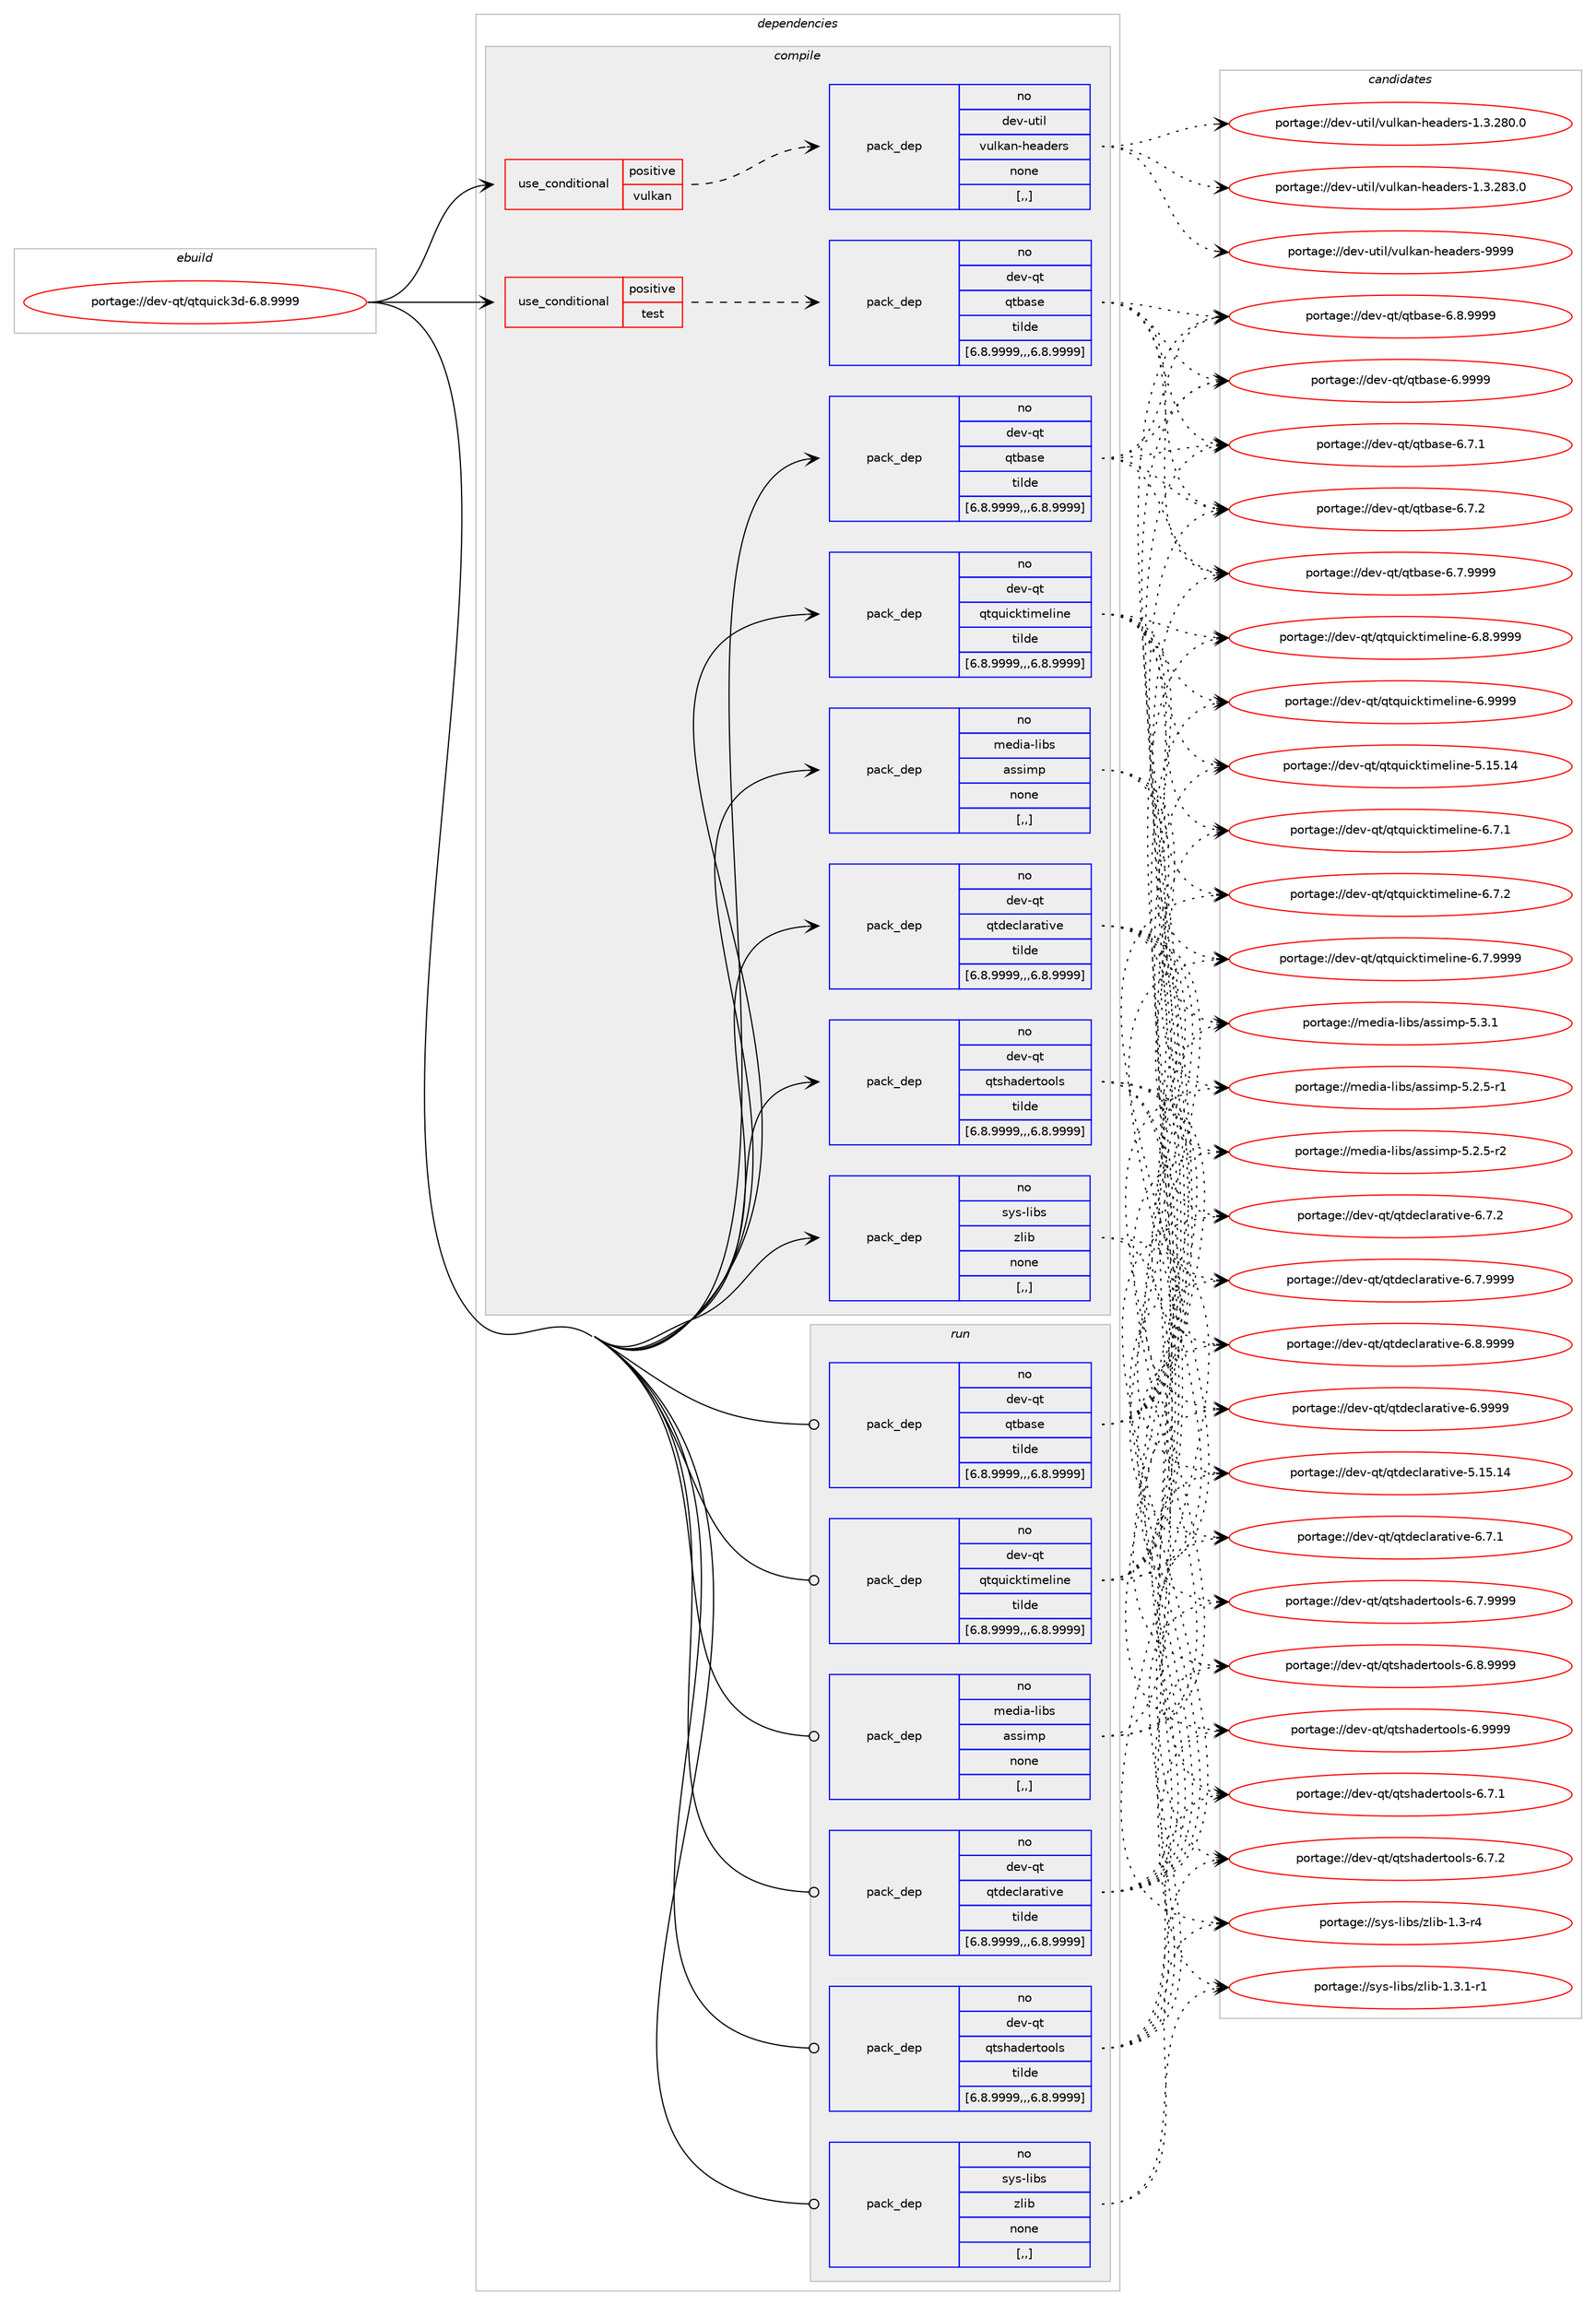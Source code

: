 digraph prolog {

# *************
# Graph options
# *************

newrank=true;
concentrate=true;
compound=true;
graph [rankdir=LR,fontname=Helvetica,fontsize=10,ranksep=1.5];#, ranksep=2.5, nodesep=0.2];
edge  [arrowhead=vee];
node  [fontname=Helvetica,fontsize=10];

# **********
# The ebuild
# **********

subgraph cluster_leftcol {
color=gray;
rank=same;
label=<<i>ebuild</i>>;
id [label="portage://dev-qt/qtquick3d-6.8.9999", color=red, width=4, href="../dev-qt/qtquick3d-6.8.9999.svg"];
}

# ****************
# The dependencies
# ****************

subgraph cluster_midcol {
color=gray;
label=<<i>dependencies</i>>;
subgraph cluster_compile {
fillcolor="#eeeeee";
style=filled;
label=<<i>compile</i>>;
subgraph cond41010 {
dependency166405 [label=<<TABLE BORDER="0" CELLBORDER="1" CELLSPACING="0" CELLPADDING="4"><TR><TD ROWSPAN="3" CELLPADDING="10">use_conditional</TD></TR><TR><TD>positive</TD></TR><TR><TD>test</TD></TR></TABLE>>, shape=none, color=red];
subgraph pack124155 {
dependency166406 [label=<<TABLE BORDER="0" CELLBORDER="1" CELLSPACING="0" CELLPADDING="4" WIDTH="220"><TR><TD ROWSPAN="6" CELLPADDING="30">pack_dep</TD></TR><TR><TD WIDTH="110">no</TD></TR><TR><TD>dev-qt</TD></TR><TR><TD>qtbase</TD></TR><TR><TD>tilde</TD></TR><TR><TD>[6.8.9999,,,6.8.9999]</TD></TR></TABLE>>, shape=none, color=blue];
}
dependency166405:e -> dependency166406:w [weight=20,style="dashed",arrowhead="vee"];
}
id:e -> dependency166405:w [weight=20,style="solid",arrowhead="vee"];
subgraph cond41011 {
dependency166407 [label=<<TABLE BORDER="0" CELLBORDER="1" CELLSPACING="0" CELLPADDING="4"><TR><TD ROWSPAN="3" CELLPADDING="10">use_conditional</TD></TR><TR><TD>positive</TD></TR><TR><TD>vulkan</TD></TR></TABLE>>, shape=none, color=red];
subgraph pack124156 {
dependency166408 [label=<<TABLE BORDER="0" CELLBORDER="1" CELLSPACING="0" CELLPADDING="4" WIDTH="220"><TR><TD ROWSPAN="6" CELLPADDING="30">pack_dep</TD></TR><TR><TD WIDTH="110">no</TD></TR><TR><TD>dev-util</TD></TR><TR><TD>vulkan-headers</TD></TR><TR><TD>none</TD></TR><TR><TD>[,,]</TD></TR></TABLE>>, shape=none, color=blue];
}
dependency166407:e -> dependency166408:w [weight=20,style="dashed",arrowhead="vee"];
}
id:e -> dependency166407:w [weight=20,style="solid",arrowhead="vee"];
subgraph pack124157 {
dependency166409 [label=<<TABLE BORDER="0" CELLBORDER="1" CELLSPACING="0" CELLPADDING="4" WIDTH="220"><TR><TD ROWSPAN="6" CELLPADDING="30">pack_dep</TD></TR><TR><TD WIDTH="110">no</TD></TR><TR><TD>dev-qt</TD></TR><TR><TD>qtbase</TD></TR><TR><TD>tilde</TD></TR><TR><TD>[6.8.9999,,,6.8.9999]</TD></TR></TABLE>>, shape=none, color=blue];
}
id:e -> dependency166409:w [weight=20,style="solid",arrowhead="vee"];
subgraph pack124158 {
dependency166410 [label=<<TABLE BORDER="0" CELLBORDER="1" CELLSPACING="0" CELLPADDING="4" WIDTH="220"><TR><TD ROWSPAN="6" CELLPADDING="30">pack_dep</TD></TR><TR><TD WIDTH="110">no</TD></TR><TR><TD>dev-qt</TD></TR><TR><TD>qtdeclarative</TD></TR><TR><TD>tilde</TD></TR><TR><TD>[6.8.9999,,,6.8.9999]</TD></TR></TABLE>>, shape=none, color=blue];
}
id:e -> dependency166410:w [weight=20,style="solid",arrowhead="vee"];
subgraph pack124159 {
dependency166411 [label=<<TABLE BORDER="0" CELLBORDER="1" CELLSPACING="0" CELLPADDING="4" WIDTH="220"><TR><TD ROWSPAN="6" CELLPADDING="30">pack_dep</TD></TR><TR><TD WIDTH="110">no</TD></TR><TR><TD>dev-qt</TD></TR><TR><TD>qtquicktimeline</TD></TR><TR><TD>tilde</TD></TR><TR><TD>[6.8.9999,,,6.8.9999]</TD></TR></TABLE>>, shape=none, color=blue];
}
id:e -> dependency166411:w [weight=20,style="solid",arrowhead="vee"];
subgraph pack124160 {
dependency166412 [label=<<TABLE BORDER="0" CELLBORDER="1" CELLSPACING="0" CELLPADDING="4" WIDTH="220"><TR><TD ROWSPAN="6" CELLPADDING="30">pack_dep</TD></TR><TR><TD WIDTH="110">no</TD></TR><TR><TD>dev-qt</TD></TR><TR><TD>qtshadertools</TD></TR><TR><TD>tilde</TD></TR><TR><TD>[6.8.9999,,,6.8.9999]</TD></TR></TABLE>>, shape=none, color=blue];
}
id:e -> dependency166412:w [weight=20,style="solid",arrowhead="vee"];
subgraph pack124161 {
dependency166413 [label=<<TABLE BORDER="0" CELLBORDER="1" CELLSPACING="0" CELLPADDING="4" WIDTH="220"><TR><TD ROWSPAN="6" CELLPADDING="30">pack_dep</TD></TR><TR><TD WIDTH="110">no</TD></TR><TR><TD>media-libs</TD></TR><TR><TD>assimp</TD></TR><TR><TD>none</TD></TR><TR><TD>[,,]</TD></TR></TABLE>>, shape=none, color=blue];
}
id:e -> dependency166413:w [weight=20,style="solid",arrowhead="vee"];
subgraph pack124162 {
dependency166414 [label=<<TABLE BORDER="0" CELLBORDER="1" CELLSPACING="0" CELLPADDING="4" WIDTH="220"><TR><TD ROWSPAN="6" CELLPADDING="30">pack_dep</TD></TR><TR><TD WIDTH="110">no</TD></TR><TR><TD>sys-libs</TD></TR><TR><TD>zlib</TD></TR><TR><TD>none</TD></TR><TR><TD>[,,]</TD></TR></TABLE>>, shape=none, color=blue];
}
id:e -> dependency166414:w [weight=20,style="solid",arrowhead="vee"];
}
subgraph cluster_compileandrun {
fillcolor="#eeeeee";
style=filled;
label=<<i>compile and run</i>>;
}
subgraph cluster_run {
fillcolor="#eeeeee";
style=filled;
label=<<i>run</i>>;
subgraph pack124163 {
dependency166415 [label=<<TABLE BORDER="0" CELLBORDER="1" CELLSPACING="0" CELLPADDING="4" WIDTH="220"><TR><TD ROWSPAN="6" CELLPADDING="30">pack_dep</TD></TR><TR><TD WIDTH="110">no</TD></TR><TR><TD>dev-qt</TD></TR><TR><TD>qtbase</TD></TR><TR><TD>tilde</TD></TR><TR><TD>[6.8.9999,,,6.8.9999]</TD></TR></TABLE>>, shape=none, color=blue];
}
id:e -> dependency166415:w [weight=20,style="solid",arrowhead="odot"];
subgraph pack124164 {
dependency166416 [label=<<TABLE BORDER="0" CELLBORDER="1" CELLSPACING="0" CELLPADDING="4" WIDTH="220"><TR><TD ROWSPAN="6" CELLPADDING="30">pack_dep</TD></TR><TR><TD WIDTH="110">no</TD></TR><TR><TD>dev-qt</TD></TR><TR><TD>qtdeclarative</TD></TR><TR><TD>tilde</TD></TR><TR><TD>[6.8.9999,,,6.8.9999]</TD></TR></TABLE>>, shape=none, color=blue];
}
id:e -> dependency166416:w [weight=20,style="solid",arrowhead="odot"];
subgraph pack124165 {
dependency166417 [label=<<TABLE BORDER="0" CELLBORDER="1" CELLSPACING="0" CELLPADDING="4" WIDTH="220"><TR><TD ROWSPAN="6" CELLPADDING="30">pack_dep</TD></TR><TR><TD WIDTH="110">no</TD></TR><TR><TD>dev-qt</TD></TR><TR><TD>qtquicktimeline</TD></TR><TR><TD>tilde</TD></TR><TR><TD>[6.8.9999,,,6.8.9999]</TD></TR></TABLE>>, shape=none, color=blue];
}
id:e -> dependency166417:w [weight=20,style="solid",arrowhead="odot"];
subgraph pack124166 {
dependency166418 [label=<<TABLE BORDER="0" CELLBORDER="1" CELLSPACING="0" CELLPADDING="4" WIDTH="220"><TR><TD ROWSPAN="6" CELLPADDING="30">pack_dep</TD></TR><TR><TD WIDTH="110">no</TD></TR><TR><TD>dev-qt</TD></TR><TR><TD>qtshadertools</TD></TR><TR><TD>tilde</TD></TR><TR><TD>[6.8.9999,,,6.8.9999]</TD></TR></TABLE>>, shape=none, color=blue];
}
id:e -> dependency166418:w [weight=20,style="solid",arrowhead="odot"];
subgraph pack124167 {
dependency166419 [label=<<TABLE BORDER="0" CELLBORDER="1" CELLSPACING="0" CELLPADDING="4" WIDTH="220"><TR><TD ROWSPAN="6" CELLPADDING="30">pack_dep</TD></TR><TR><TD WIDTH="110">no</TD></TR><TR><TD>media-libs</TD></TR><TR><TD>assimp</TD></TR><TR><TD>none</TD></TR><TR><TD>[,,]</TD></TR></TABLE>>, shape=none, color=blue];
}
id:e -> dependency166419:w [weight=20,style="solid",arrowhead="odot"];
subgraph pack124168 {
dependency166420 [label=<<TABLE BORDER="0" CELLBORDER="1" CELLSPACING="0" CELLPADDING="4" WIDTH="220"><TR><TD ROWSPAN="6" CELLPADDING="30">pack_dep</TD></TR><TR><TD WIDTH="110">no</TD></TR><TR><TD>sys-libs</TD></TR><TR><TD>zlib</TD></TR><TR><TD>none</TD></TR><TR><TD>[,,]</TD></TR></TABLE>>, shape=none, color=blue];
}
id:e -> dependency166420:w [weight=20,style="solid",arrowhead="odot"];
}
}

# **************
# The candidates
# **************

subgraph cluster_choices {
rank=same;
color=gray;
label=<<i>candidates</i>>;

subgraph choice124155 {
color=black;
nodesep=1;
choice10010111845113116471131169897115101455446554649 [label="portage://dev-qt/qtbase-6.7.1", color=red, width=4,href="../dev-qt/qtbase-6.7.1.svg"];
choice10010111845113116471131169897115101455446554650 [label="portage://dev-qt/qtbase-6.7.2", color=red, width=4,href="../dev-qt/qtbase-6.7.2.svg"];
choice10010111845113116471131169897115101455446554657575757 [label="portage://dev-qt/qtbase-6.7.9999", color=red, width=4,href="../dev-qt/qtbase-6.7.9999.svg"];
choice10010111845113116471131169897115101455446564657575757 [label="portage://dev-qt/qtbase-6.8.9999", color=red, width=4,href="../dev-qt/qtbase-6.8.9999.svg"];
choice1001011184511311647113116989711510145544657575757 [label="portage://dev-qt/qtbase-6.9999", color=red, width=4,href="../dev-qt/qtbase-6.9999.svg"];
dependency166406:e -> choice10010111845113116471131169897115101455446554649:w [style=dotted,weight="100"];
dependency166406:e -> choice10010111845113116471131169897115101455446554650:w [style=dotted,weight="100"];
dependency166406:e -> choice10010111845113116471131169897115101455446554657575757:w [style=dotted,weight="100"];
dependency166406:e -> choice10010111845113116471131169897115101455446564657575757:w [style=dotted,weight="100"];
dependency166406:e -> choice1001011184511311647113116989711510145544657575757:w [style=dotted,weight="100"];
}
subgraph choice124156 {
color=black;
nodesep=1;
choice100101118451171161051084711811710810797110451041019710010111411545494651465056484648 [label="portage://dev-util/vulkan-headers-1.3.280.0", color=red, width=4,href="../dev-util/vulkan-headers-1.3.280.0.svg"];
choice100101118451171161051084711811710810797110451041019710010111411545494651465056514648 [label="portage://dev-util/vulkan-headers-1.3.283.0", color=red, width=4,href="../dev-util/vulkan-headers-1.3.283.0.svg"];
choice10010111845117116105108471181171081079711045104101971001011141154557575757 [label="portage://dev-util/vulkan-headers-9999", color=red, width=4,href="../dev-util/vulkan-headers-9999.svg"];
dependency166408:e -> choice100101118451171161051084711811710810797110451041019710010111411545494651465056484648:w [style=dotted,weight="100"];
dependency166408:e -> choice100101118451171161051084711811710810797110451041019710010111411545494651465056514648:w [style=dotted,weight="100"];
dependency166408:e -> choice10010111845117116105108471181171081079711045104101971001011141154557575757:w [style=dotted,weight="100"];
}
subgraph choice124157 {
color=black;
nodesep=1;
choice10010111845113116471131169897115101455446554649 [label="portage://dev-qt/qtbase-6.7.1", color=red, width=4,href="../dev-qt/qtbase-6.7.1.svg"];
choice10010111845113116471131169897115101455446554650 [label="portage://dev-qt/qtbase-6.7.2", color=red, width=4,href="../dev-qt/qtbase-6.7.2.svg"];
choice10010111845113116471131169897115101455446554657575757 [label="portage://dev-qt/qtbase-6.7.9999", color=red, width=4,href="../dev-qt/qtbase-6.7.9999.svg"];
choice10010111845113116471131169897115101455446564657575757 [label="portage://dev-qt/qtbase-6.8.9999", color=red, width=4,href="../dev-qt/qtbase-6.8.9999.svg"];
choice1001011184511311647113116989711510145544657575757 [label="portage://dev-qt/qtbase-6.9999", color=red, width=4,href="../dev-qt/qtbase-6.9999.svg"];
dependency166409:e -> choice10010111845113116471131169897115101455446554649:w [style=dotted,weight="100"];
dependency166409:e -> choice10010111845113116471131169897115101455446554650:w [style=dotted,weight="100"];
dependency166409:e -> choice10010111845113116471131169897115101455446554657575757:w [style=dotted,weight="100"];
dependency166409:e -> choice10010111845113116471131169897115101455446564657575757:w [style=dotted,weight="100"];
dependency166409:e -> choice1001011184511311647113116989711510145544657575757:w [style=dotted,weight="100"];
}
subgraph choice124158 {
color=black;
nodesep=1;
choice10010111845113116471131161001019910897114971161051181014553464953464952 [label="portage://dev-qt/qtdeclarative-5.15.14", color=red, width=4,href="../dev-qt/qtdeclarative-5.15.14.svg"];
choice1001011184511311647113116100101991089711497116105118101455446554649 [label="portage://dev-qt/qtdeclarative-6.7.1", color=red, width=4,href="../dev-qt/qtdeclarative-6.7.1.svg"];
choice1001011184511311647113116100101991089711497116105118101455446554650 [label="portage://dev-qt/qtdeclarative-6.7.2", color=red, width=4,href="../dev-qt/qtdeclarative-6.7.2.svg"];
choice1001011184511311647113116100101991089711497116105118101455446554657575757 [label="portage://dev-qt/qtdeclarative-6.7.9999", color=red, width=4,href="../dev-qt/qtdeclarative-6.7.9999.svg"];
choice1001011184511311647113116100101991089711497116105118101455446564657575757 [label="portage://dev-qt/qtdeclarative-6.8.9999", color=red, width=4,href="../dev-qt/qtdeclarative-6.8.9999.svg"];
choice100101118451131164711311610010199108971149711610511810145544657575757 [label="portage://dev-qt/qtdeclarative-6.9999", color=red, width=4,href="../dev-qt/qtdeclarative-6.9999.svg"];
dependency166410:e -> choice10010111845113116471131161001019910897114971161051181014553464953464952:w [style=dotted,weight="100"];
dependency166410:e -> choice1001011184511311647113116100101991089711497116105118101455446554649:w [style=dotted,weight="100"];
dependency166410:e -> choice1001011184511311647113116100101991089711497116105118101455446554650:w [style=dotted,weight="100"];
dependency166410:e -> choice1001011184511311647113116100101991089711497116105118101455446554657575757:w [style=dotted,weight="100"];
dependency166410:e -> choice1001011184511311647113116100101991089711497116105118101455446564657575757:w [style=dotted,weight="100"];
dependency166410:e -> choice100101118451131164711311610010199108971149711610511810145544657575757:w [style=dotted,weight="100"];
}
subgraph choice124159 {
color=black;
nodesep=1;
choice1001011184511311647113116113117105991071161051091011081051101014553464953464952 [label="portage://dev-qt/qtquicktimeline-5.15.14", color=red, width=4,href="../dev-qt/qtquicktimeline-5.15.14.svg"];
choice100101118451131164711311611311710599107116105109101108105110101455446554649 [label="portage://dev-qt/qtquicktimeline-6.7.1", color=red, width=4,href="../dev-qt/qtquicktimeline-6.7.1.svg"];
choice100101118451131164711311611311710599107116105109101108105110101455446554650 [label="portage://dev-qt/qtquicktimeline-6.7.2", color=red, width=4,href="../dev-qt/qtquicktimeline-6.7.2.svg"];
choice100101118451131164711311611311710599107116105109101108105110101455446554657575757 [label="portage://dev-qt/qtquicktimeline-6.7.9999", color=red, width=4,href="../dev-qt/qtquicktimeline-6.7.9999.svg"];
choice100101118451131164711311611311710599107116105109101108105110101455446564657575757 [label="portage://dev-qt/qtquicktimeline-6.8.9999", color=red, width=4,href="../dev-qt/qtquicktimeline-6.8.9999.svg"];
choice10010111845113116471131161131171059910711610510910110810511010145544657575757 [label="portage://dev-qt/qtquicktimeline-6.9999", color=red, width=4,href="../dev-qt/qtquicktimeline-6.9999.svg"];
dependency166411:e -> choice1001011184511311647113116113117105991071161051091011081051101014553464953464952:w [style=dotted,weight="100"];
dependency166411:e -> choice100101118451131164711311611311710599107116105109101108105110101455446554649:w [style=dotted,weight="100"];
dependency166411:e -> choice100101118451131164711311611311710599107116105109101108105110101455446554650:w [style=dotted,weight="100"];
dependency166411:e -> choice100101118451131164711311611311710599107116105109101108105110101455446554657575757:w [style=dotted,weight="100"];
dependency166411:e -> choice100101118451131164711311611311710599107116105109101108105110101455446564657575757:w [style=dotted,weight="100"];
dependency166411:e -> choice10010111845113116471131161131171059910711610510910110810511010145544657575757:w [style=dotted,weight="100"];
}
subgraph choice124160 {
color=black;
nodesep=1;
choice100101118451131164711311611510497100101114116111111108115455446554649 [label="portage://dev-qt/qtshadertools-6.7.1", color=red, width=4,href="../dev-qt/qtshadertools-6.7.1.svg"];
choice100101118451131164711311611510497100101114116111111108115455446554650 [label="portage://dev-qt/qtshadertools-6.7.2", color=red, width=4,href="../dev-qt/qtshadertools-6.7.2.svg"];
choice100101118451131164711311611510497100101114116111111108115455446554657575757 [label="portage://dev-qt/qtshadertools-6.7.9999", color=red, width=4,href="../dev-qt/qtshadertools-6.7.9999.svg"];
choice100101118451131164711311611510497100101114116111111108115455446564657575757 [label="portage://dev-qt/qtshadertools-6.8.9999", color=red, width=4,href="../dev-qt/qtshadertools-6.8.9999.svg"];
choice10010111845113116471131161151049710010111411611111110811545544657575757 [label="portage://dev-qt/qtshadertools-6.9999", color=red, width=4,href="../dev-qt/qtshadertools-6.9999.svg"];
dependency166412:e -> choice100101118451131164711311611510497100101114116111111108115455446554649:w [style=dotted,weight="100"];
dependency166412:e -> choice100101118451131164711311611510497100101114116111111108115455446554650:w [style=dotted,weight="100"];
dependency166412:e -> choice100101118451131164711311611510497100101114116111111108115455446554657575757:w [style=dotted,weight="100"];
dependency166412:e -> choice100101118451131164711311611510497100101114116111111108115455446564657575757:w [style=dotted,weight="100"];
dependency166412:e -> choice10010111845113116471131161151049710010111411611111110811545544657575757:w [style=dotted,weight="100"];
}
subgraph choice124161 {
color=black;
nodesep=1;
choice10910110010597451081059811547971151151051091124553465046534511449 [label="portage://media-libs/assimp-5.2.5-r1", color=red, width=4,href="../media-libs/assimp-5.2.5-r1.svg"];
choice10910110010597451081059811547971151151051091124553465046534511450 [label="portage://media-libs/assimp-5.2.5-r2", color=red, width=4,href="../media-libs/assimp-5.2.5-r2.svg"];
choice1091011001059745108105981154797115115105109112455346514649 [label="portage://media-libs/assimp-5.3.1", color=red, width=4,href="../media-libs/assimp-5.3.1.svg"];
dependency166413:e -> choice10910110010597451081059811547971151151051091124553465046534511449:w [style=dotted,weight="100"];
dependency166413:e -> choice10910110010597451081059811547971151151051091124553465046534511450:w [style=dotted,weight="100"];
dependency166413:e -> choice1091011001059745108105981154797115115105109112455346514649:w [style=dotted,weight="100"];
}
subgraph choice124162 {
color=black;
nodesep=1;
choice11512111545108105981154712210810598454946514511452 [label="portage://sys-libs/zlib-1.3-r4", color=red, width=4,href="../sys-libs/zlib-1.3-r4.svg"];
choice115121115451081059811547122108105984549465146494511449 [label="portage://sys-libs/zlib-1.3.1-r1", color=red, width=4,href="../sys-libs/zlib-1.3.1-r1.svg"];
dependency166414:e -> choice11512111545108105981154712210810598454946514511452:w [style=dotted,weight="100"];
dependency166414:e -> choice115121115451081059811547122108105984549465146494511449:w [style=dotted,weight="100"];
}
subgraph choice124163 {
color=black;
nodesep=1;
choice10010111845113116471131169897115101455446554649 [label="portage://dev-qt/qtbase-6.7.1", color=red, width=4,href="../dev-qt/qtbase-6.7.1.svg"];
choice10010111845113116471131169897115101455446554650 [label="portage://dev-qt/qtbase-6.7.2", color=red, width=4,href="../dev-qt/qtbase-6.7.2.svg"];
choice10010111845113116471131169897115101455446554657575757 [label="portage://dev-qt/qtbase-6.7.9999", color=red, width=4,href="../dev-qt/qtbase-6.7.9999.svg"];
choice10010111845113116471131169897115101455446564657575757 [label="portage://dev-qt/qtbase-6.8.9999", color=red, width=4,href="../dev-qt/qtbase-6.8.9999.svg"];
choice1001011184511311647113116989711510145544657575757 [label="portage://dev-qt/qtbase-6.9999", color=red, width=4,href="../dev-qt/qtbase-6.9999.svg"];
dependency166415:e -> choice10010111845113116471131169897115101455446554649:w [style=dotted,weight="100"];
dependency166415:e -> choice10010111845113116471131169897115101455446554650:w [style=dotted,weight="100"];
dependency166415:e -> choice10010111845113116471131169897115101455446554657575757:w [style=dotted,weight="100"];
dependency166415:e -> choice10010111845113116471131169897115101455446564657575757:w [style=dotted,weight="100"];
dependency166415:e -> choice1001011184511311647113116989711510145544657575757:w [style=dotted,weight="100"];
}
subgraph choice124164 {
color=black;
nodesep=1;
choice10010111845113116471131161001019910897114971161051181014553464953464952 [label="portage://dev-qt/qtdeclarative-5.15.14", color=red, width=4,href="../dev-qt/qtdeclarative-5.15.14.svg"];
choice1001011184511311647113116100101991089711497116105118101455446554649 [label="portage://dev-qt/qtdeclarative-6.7.1", color=red, width=4,href="../dev-qt/qtdeclarative-6.7.1.svg"];
choice1001011184511311647113116100101991089711497116105118101455446554650 [label="portage://dev-qt/qtdeclarative-6.7.2", color=red, width=4,href="../dev-qt/qtdeclarative-6.7.2.svg"];
choice1001011184511311647113116100101991089711497116105118101455446554657575757 [label="portage://dev-qt/qtdeclarative-6.7.9999", color=red, width=4,href="../dev-qt/qtdeclarative-6.7.9999.svg"];
choice1001011184511311647113116100101991089711497116105118101455446564657575757 [label="portage://dev-qt/qtdeclarative-6.8.9999", color=red, width=4,href="../dev-qt/qtdeclarative-6.8.9999.svg"];
choice100101118451131164711311610010199108971149711610511810145544657575757 [label="portage://dev-qt/qtdeclarative-6.9999", color=red, width=4,href="../dev-qt/qtdeclarative-6.9999.svg"];
dependency166416:e -> choice10010111845113116471131161001019910897114971161051181014553464953464952:w [style=dotted,weight="100"];
dependency166416:e -> choice1001011184511311647113116100101991089711497116105118101455446554649:w [style=dotted,weight="100"];
dependency166416:e -> choice1001011184511311647113116100101991089711497116105118101455446554650:w [style=dotted,weight="100"];
dependency166416:e -> choice1001011184511311647113116100101991089711497116105118101455446554657575757:w [style=dotted,weight="100"];
dependency166416:e -> choice1001011184511311647113116100101991089711497116105118101455446564657575757:w [style=dotted,weight="100"];
dependency166416:e -> choice100101118451131164711311610010199108971149711610511810145544657575757:w [style=dotted,weight="100"];
}
subgraph choice124165 {
color=black;
nodesep=1;
choice1001011184511311647113116113117105991071161051091011081051101014553464953464952 [label="portage://dev-qt/qtquicktimeline-5.15.14", color=red, width=4,href="../dev-qt/qtquicktimeline-5.15.14.svg"];
choice100101118451131164711311611311710599107116105109101108105110101455446554649 [label="portage://dev-qt/qtquicktimeline-6.7.1", color=red, width=4,href="../dev-qt/qtquicktimeline-6.7.1.svg"];
choice100101118451131164711311611311710599107116105109101108105110101455446554650 [label="portage://dev-qt/qtquicktimeline-6.7.2", color=red, width=4,href="../dev-qt/qtquicktimeline-6.7.2.svg"];
choice100101118451131164711311611311710599107116105109101108105110101455446554657575757 [label="portage://dev-qt/qtquicktimeline-6.7.9999", color=red, width=4,href="../dev-qt/qtquicktimeline-6.7.9999.svg"];
choice100101118451131164711311611311710599107116105109101108105110101455446564657575757 [label="portage://dev-qt/qtquicktimeline-6.8.9999", color=red, width=4,href="../dev-qt/qtquicktimeline-6.8.9999.svg"];
choice10010111845113116471131161131171059910711610510910110810511010145544657575757 [label="portage://dev-qt/qtquicktimeline-6.9999", color=red, width=4,href="../dev-qt/qtquicktimeline-6.9999.svg"];
dependency166417:e -> choice1001011184511311647113116113117105991071161051091011081051101014553464953464952:w [style=dotted,weight="100"];
dependency166417:e -> choice100101118451131164711311611311710599107116105109101108105110101455446554649:w [style=dotted,weight="100"];
dependency166417:e -> choice100101118451131164711311611311710599107116105109101108105110101455446554650:w [style=dotted,weight="100"];
dependency166417:e -> choice100101118451131164711311611311710599107116105109101108105110101455446554657575757:w [style=dotted,weight="100"];
dependency166417:e -> choice100101118451131164711311611311710599107116105109101108105110101455446564657575757:w [style=dotted,weight="100"];
dependency166417:e -> choice10010111845113116471131161131171059910711610510910110810511010145544657575757:w [style=dotted,weight="100"];
}
subgraph choice124166 {
color=black;
nodesep=1;
choice100101118451131164711311611510497100101114116111111108115455446554649 [label="portage://dev-qt/qtshadertools-6.7.1", color=red, width=4,href="../dev-qt/qtshadertools-6.7.1.svg"];
choice100101118451131164711311611510497100101114116111111108115455446554650 [label="portage://dev-qt/qtshadertools-6.7.2", color=red, width=4,href="../dev-qt/qtshadertools-6.7.2.svg"];
choice100101118451131164711311611510497100101114116111111108115455446554657575757 [label="portage://dev-qt/qtshadertools-6.7.9999", color=red, width=4,href="../dev-qt/qtshadertools-6.7.9999.svg"];
choice100101118451131164711311611510497100101114116111111108115455446564657575757 [label="portage://dev-qt/qtshadertools-6.8.9999", color=red, width=4,href="../dev-qt/qtshadertools-6.8.9999.svg"];
choice10010111845113116471131161151049710010111411611111110811545544657575757 [label="portage://dev-qt/qtshadertools-6.9999", color=red, width=4,href="../dev-qt/qtshadertools-6.9999.svg"];
dependency166418:e -> choice100101118451131164711311611510497100101114116111111108115455446554649:w [style=dotted,weight="100"];
dependency166418:e -> choice100101118451131164711311611510497100101114116111111108115455446554650:w [style=dotted,weight="100"];
dependency166418:e -> choice100101118451131164711311611510497100101114116111111108115455446554657575757:w [style=dotted,weight="100"];
dependency166418:e -> choice100101118451131164711311611510497100101114116111111108115455446564657575757:w [style=dotted,weight="100"];
dependency166418:e -> choice10010111845113116471131161151049710010111411611111110811545544657575757:w [style=dotted,weight="100"];
}
subgraph choice124167 {
color=black;
nodesep=1;
choice10910110010597451081059811547971151151051091124553465046534511449 [label="portage://media-libs/assimp-5.2.5-r1", color=red, width=4,href="../media-libs/assimp-5.2.5-r1.svg"];
choice10910110010597451081059811547971151151051091124553465046534511450 [label="portage://media-libs/assimp-5.2.5-r2", color=red, width=4,href="../media-libs/assimp-5.2.5-r2.svg"];
choice1091011001059745108105981154797115115105109112455346514649 [label="portage://media-libs/assimp-5.3.1", color=red, width=4,href="../media-libs/assimp-5.3.1.svg"];
dependency166419:e -> choice10910110010597451081059811547971151151051091124553465046534511449:w [style=dotted,weight="100"];
dependency166419:e -> choice10910110010597451081059811547971151151051091124553465046534511450:w [style=dotted,weight="100"];
dependency166419:e -> choice1091011001059745108105981154797115115105109112455346514649:w [style=dotted,weight="100"];
}
subgraph choice124168 {
color=black;
nodesep=1;
choice11512111545108105981154712210810598454946514511452 [label="portage://sys-libs/zlib-1.3-r4", color=red, width=4,href="../sys-libs/zlib-1.3-r4.svg"];
choice115121115451081059811547122108105984549465146494511449 [label="portage://sys-libs/zlib-1.3.1-r1", color=red, width=4,href="../sys-libs/zlib-1.3.1-r1.svg"];
dependency166420:e -> choice11512111545108105981154712210810598454946514511452:w [style=dotted,weight="100"];
dependency166420:e -> choice115121115451081059811547122108105984549465146494511449:w [style=dotted,weight="100"];
}
}

}
